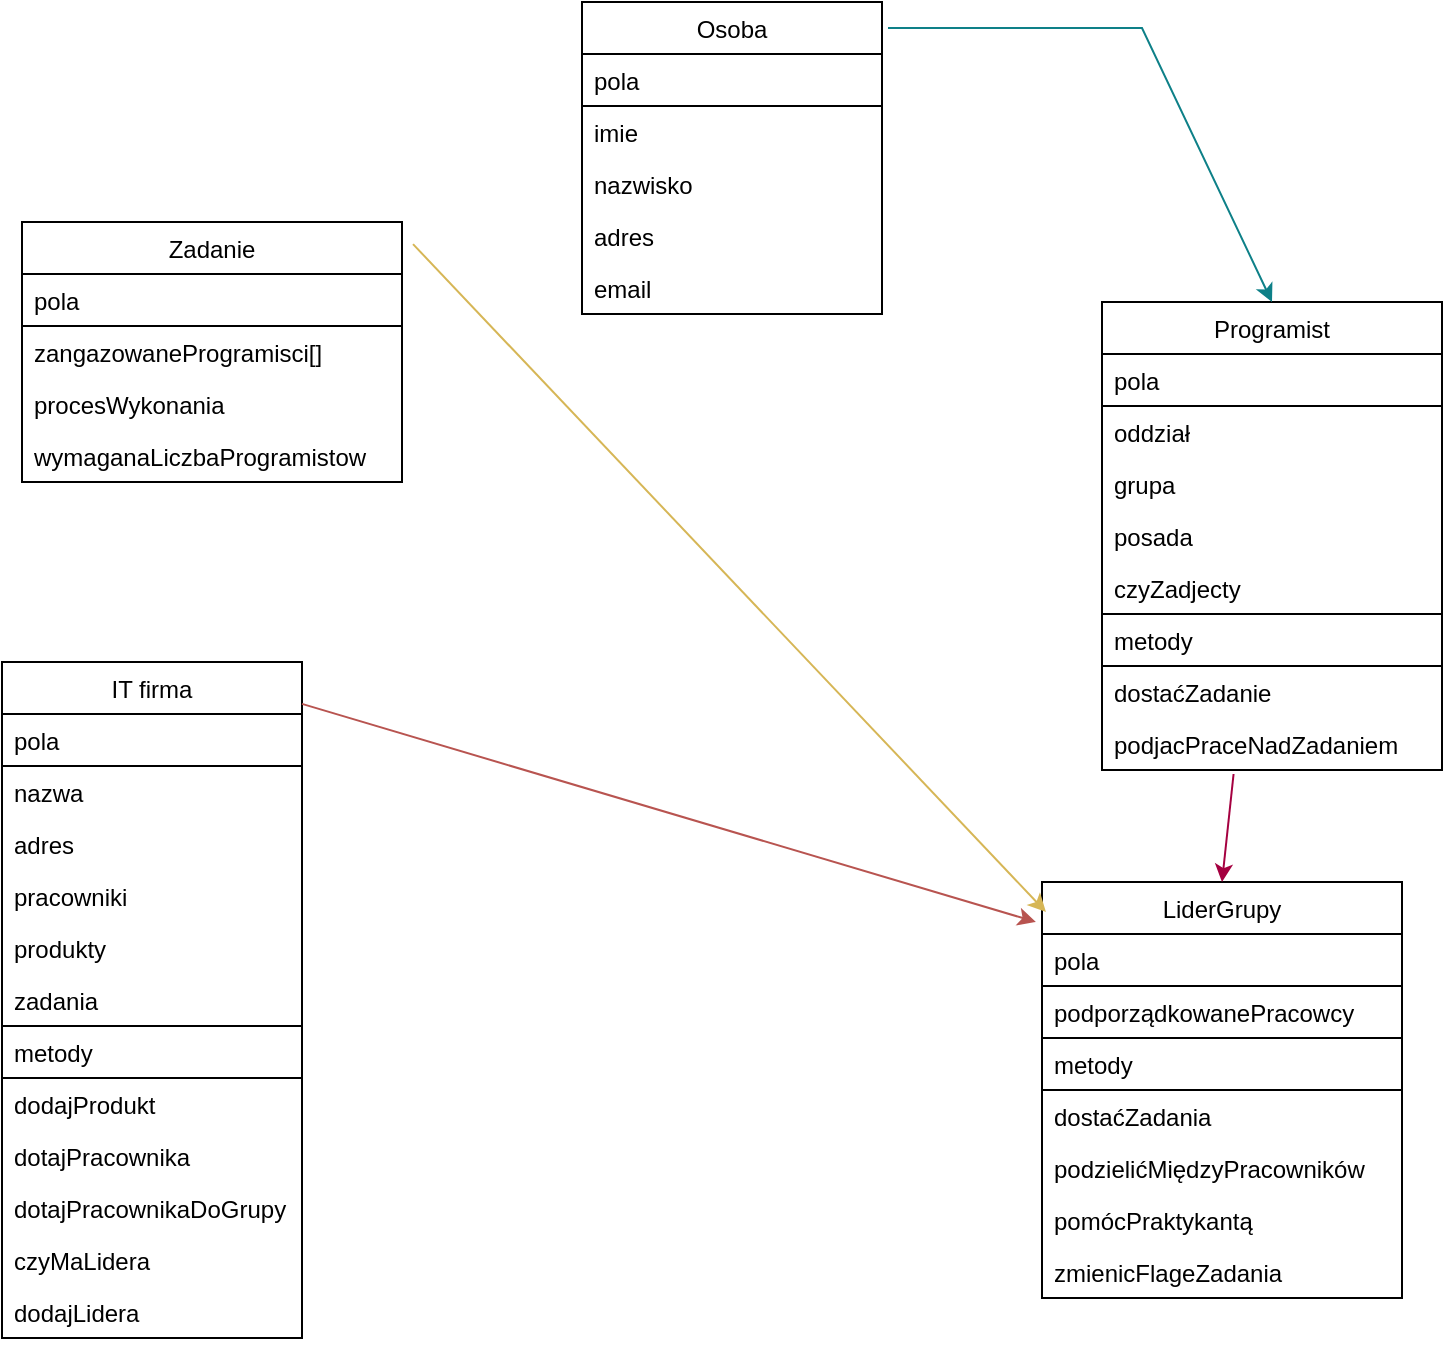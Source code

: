 <mxfile version="15.9.1" type="device"><diagram id="ia9fMgRMb-1KTy4Dz1aw" name="Page-1"><mxGraphModel dx="1110" dy="763" grid="1" gridSize="10" guides="1" tooltips="1" connect="1" arrows="1" fold="1" page="1" pageScale="1" pageWidth="827" pageHeight="1169" math="0" shadow="0"><root><mxCell id="0"/><mxCell id="1" parent="0"/><mxCell id="s-jrrHDAZd71pfeizfUv-1" value="IT firma" style="swimlane;fontStyle=0;childLayout=stackLayout;horizontal=1;startSize=26;fillColor=none;horizontalStack=0;resizeParent=1;resizeParentMax=0;resizeLast=0;collapsible=1;marginBottom=0;" vertex="1" parent="1"><mxGeometry x="70" y="360" width="150" height="338" as="geometry"/></mxCell><mxCell id="s-jrrHDAZd71pfeizfUv-2" value="pola" style="text;strokeColor=default;fillColor=none;align=left;verticalAlign=top;spacingLeft=4;spacingRight=4;overflow=hidden;rotatable=0;points=[[0,0.5],[1,0.5]];portConstraint=eastwest;imageAspect=1;backgroundOutline=0;shadow=0;sketch=0;glass=0;rounded=0;" vertex="1" parent="s-jrrHDAZd71pfeizfUv-1"><mxGeometry y="26" width="150" height="26" as="geometry"/></mxCell><mxCell id="s-jrrHDAZd71pfeizfUv-3" value="nazwa" style="text;strokeColor=none;fillColor=none;align=left;verticalAlign=top;spacingLeft=4;spacingRight=4;overflow=hidden;rotatable=0;points=[[0,0.5],[1,0.5]];portConstraint=eastwest;" vertex="1" parent="s-jrrHDAZd71pfeizfUv-1"><mxGeometry y="52" width="150" height="26" as="geometry"/></mxCell><mxCell id="s-jrrHDAZd71pfeizfUv-4" value="adres" style="text;strokeColor=none;fillColor=none;align=left;verticalAlign=top;spacingLeft=4;spacingRight=4;overflow=hidden;rotatable=0;points=[[0,0.5],[1,0.5]];portConstraint=eastwest;" vertex="1" parent="s-jrrHDAZd71pfeizfUv-1"><mxGeometry y="78" width="150" height="26" as="geometry"/></mxCell><mxCell id="s-jrrHDAZd71pfeizfUv-5" value="pracowniki" style="text;strokeColor=none;fillColor=none;align=left;verticalAlign=top;spacingLeft=4;spacingRight=4;overflow=hidden;rotatable=0;points=[[0,0.5],[1,0.5]];portConstraint=eastwest;" vertex="1" parent="s-jrrHDAZd71pfeizfUv-1"><mxGeometry y="104" width="150" height="26" as="geometry"/></mxCell><mxCell id="s-jrrHDAZd71pfeizfUv-6" value="produkty" style="text;strokeColor=none;fillColor=none;align=left;verticalAlign=top;spacingLeft=4;spacingRight=4;overflow=hidden;rotatable=0;points=[[0,0.5],[1,0.5]];portConstraint=eastwest;" vertex="1" parent="s-jrrHDAZd71pfeizfUv-1"><mxGeometry y="130" width="150" height="26" as="geometry"/></mxCell><mxCell id="s-jrrHDAZd71pfeizfUv-72" value="zadania" style="text;strokeColor=none;fillColor=none;align=left;verticalAlign=top;spacingLeft=4;spacingRight=4;overflow=hidden;rotatable=0;points=[[0,0.5],[1,0.5]];portConstraint=eastwest;" vertex="1" parent="s-jrrHDAZd71pfeizfUv-1"><mxGeometry y="156" width="150" height="26" as="geometry"/></mxCell><mxCell id="s-jrrHDAZd71pfeizfUv-8" value="metody" style="text;strokeColor=default;fillColor=none;align=left;verticalAlign=top;spacingLeft=4;spacingRight=4;overflow=hidden;rotatable=0;points=[[0,0.5],[1,0.5]];portConstraint=eastwest;imageAspect=1;backgroundOutline=0;shadow=0;sketch=0;glass=0;rounded=0;" vertex="1" parent="s-jrrHDAZd71pfeizfUv-1"><mxGeometry y="182" width="150" height="26" as="geometry"/></mxCell><mxCell id="s-jrrHDAZd71pfeizfUv-9" value="dodajProdukt" style="text;strokeColor=none;fillColor=none;align=left;verticalAlign=top;spacingLeft=4;spacingRight=4;overflow=hidden;rotatable=0;points=[[0,0.5],[1,0.5]];portConstraint=eastwest;" vertex="1" parent="s-jrrHDAZd71pfeizfUv-1"><mxGeometry y="208" width="150" height="26" as="geometry"/></mxCell><mxCell id="s-jrrHDAZd71pfeizfUv-10" value="dotajPracownika" style="text;strokeColor=none;fillColor=none;align=left;verticalAlign=top;spacingLeft=4;spacingRight=4;overflow=hidden;rotatable=0;points=[[0,0.5],[1,0.5]];portConstraint=eastwest;" vertex="1" parent="s-jrrHDAZd71pfeizfUv-1"><mxGeometry y="234" width="150" height="26" as="geometry"/></mxCell><mxCell id="s-jrrHDAZd71pfeizfUv-11" value="dotajPracownikaDoGrupy" style="text;strokeColor=none;fillColor=none;align=left;verticalAlign=top;spacingLeft=4;spacingRight=4;overflow=hidden;rotatable=0;points=[[0,0.5],[1,0.5]];portConstraint=eastwest;" vertex="1" parent="s-jrrHDAZd71pfeizfUv-1"><mxGeometry y="260" width="150" height="26" as="geometry"/></mxCell><mxCell id="s-jrrHDAZd71pfeizfUv-12" value="czyMaLidera" style="text;strokeColor=none;fillColor=none;align=left;verticalAlign=top;spacingLeft=4;spacingRight=4;overflow=hidden;rotatable=0;points=[[0,0.5],[1,0.5]];portConstraint=eastwest;" vertex="1" parent="s-jrrHDAZd71pfeizfUv-1"><mxGeometry y="286" width="150" height="26" as="geometry"/></mxCell><mxCell id="s-jrrHDAZd71pfeizfUv-13" value="dodajLidera" style="text;strokeColor=none;fillColor=none;align=left;verticalAlign=top;spacingLeft=4;spacingRight=4;overflow=hidden;rotatable=0;points=[[0,0.5],[1,0.5]];portConstraint=eastwest;" vertex="1" parent="s-jrrHDAZd71pfeizfUv-1"><mxGeometry y="312" width="150" height="26" as="geometry"/></mxCell><mxCell id="s-jrrHDAZd71pfeizfUv-14" value="Osoba" style="swimlane;fontStyle=0;childLayout=stackLayout;horizontal=1;startSize=26;fillColor=none;horizontalStack=0;resizeParent=1;resizeParentMax=0;resizeLast=0;collapsible=1;marginBottom=0;" vertex="1" parent="1"><mxGeometry x="360" y="30" width="150" height="156" as="geometry"/></mxCell><mxCell id="s-jrrHDAZd71pfeizfUv-15" value="pola" style="text;strokeColor=default;fillColor=none;align=left;verticalAlign=top;spacingLeft=4;spacingRight=4;overflow=hidden;rotatable=0;points=[[0,0.5],[1,0.5]];portConstraint=eastwest;imageAspect=1;backgroundOutline=0;shadow=0;sketch=0;glass=0;rounded=0;" vertex="1" parent="s-jrrHDAZd71pfeizfUv-14"><mxGeometry y="26" width="150" height="26" as="geometry"/></mxCell><mxCell id="s-jrrHDAZd71pfeizfUv-16" value="imie" style="text;strokeColor=none;fillColor=none;align=left;verticalAlign=top;spacingLeft=4;spacingRight=4;overflow=hidden;rotatable=0;points=[[0,0.5],[1,0.5]];portConstraint=eastwest;" vertex="1" parent="s-jrrHDAZd71pfeizfUv-14"><mxGeometry y="52" width="150" height="26" as="geometry"/></mxCell><mxCell id="s-jrrHDAZd71pfeizfUv-17" value="nazwisko" style="text;strokeColor=none;fillColor=none;align=left;verticalAlign=top;spacingLeft=4;spacingRight=4;overflow=hidden;rotatable=0;points=[[0,0.5],[1,0.5]];portConstraint=eastwest;" vertex="1" parent="s-jrrHDAZd71pfeizfUv-14"><mxGeometry y="78" width="150" height="26" as="geometry"/></mxCell><mxCell id="s-jrrHDAZd71pfeizfUv-18" value="adres" style="text;strokeColor=none;fillColor=none;align=left;verticalAlign=top;spacingLeft=4;spacingRight=4;overflow=hidden;rotatable=0;points=[[0,0.5],[1,0.5]];portConstraint=eastwest;" vertex="1" parent="s-jrrHDAZd71pfeizfUv-14"><mxGeometry y="104" width="150" height="26" as="geometry"/></mxCell><mxCell id="s-jrrHDAZd71pfeizfUv-19" value="email" style="text;strokeColor=none;fillColor=none;align=left;verticalAlign=top;spacingLeft=4;spacingRight=4;overflow=hidden;rotatable=0;points=[[0,0.5],[1,0.5]];portConstraint=eastwest;" vertex="1" parent="s-jrrHDAZd71pfeizfUv-14"><mxGeometry y="130" width="150" height="26" as="geometry"/></mxCell><mxCell id="s-jrrHDAZd71pfeizfUv-31" value="Programist" style="swimlane;fontStyle=0;childLayout=stackLayout;horizontal=1;startSize=26;fillColor=none;horizontalStack=0;resizeParent=1;resizeParentMax=0;resizeLast=0;collapsible=1;marginBottom=0;" vertex="1" parent="1"><mxGeometry x="620" y="180" width="170" height="234" as="geometry"/></mxCell><mxCell id="s-jrrHDAZd71pfeizfUv-32" value="pola" style="text;strokeColor=default;fillColor=none;align=left;verticalAlign=top;spacingLeft=4;spacingRight=4;overflow=hidden;rotatable=0;points=[[0,0.5],[1,0.5]];portConstraint=eastwest;imageAspect=1;backgroundOutline=0;shadow=0;sketch=0;glass=0;rounded=0;" vertex="1" parent="s-jrrHDAZd71pfeizfUv-31"><mxGeometry y="26" width="170" height="26" as="geometry"/></mxCell><mxCell id="s-jrrHDAZd71pfeizfUv-33" value="oddział" style="text;strokeColor=none;fillColor=none;align=left;verticalAlign=top;spacingLeft=4;spacingRight=4;overflow=hidden;rotatable=0;points=[[0,0.5],[1,0.5]];portConstraint=eastwest;" vertex="1" parent="s-jrrHDAZd71pfeizfUv-31"><mxGeometry y="52" width="170" height="26" as="geometry"/></mxCell><mxCell id="s-jrrHDAZd71pfeizfUv-34" value="grupa" style="text;strokeColor=none;fillColor=none;align=left;verticalAlign=top;spacingLeft=4;spacingRight=4;overflow=hidden;rotatable=0;points=[[0,0.5],[1,0.5]];portConstraint=eastwest;" vertex="1" parent="s-jrrHDAZd71pfeizfUv-31"><mxGeometry y="78" width="170" height="26" as="geometry"/></mxCell><mxCell id="s-jrrHDAZd71pfeizfUv-35" value="posada" style="text;strokeColor=none;fillColor=none;align=left;verticalAlign=top;spacingLeft=4;spacingRight=4;overflow=hidden;rotatable=0;points=[[0,0.5],[1,0.5]];portConstraint=eastwest;" vertex="1" parent="s-jrrHDAZd71pfeizfUv-31"><mxGeometry y="104" width="170" height="26" as="geometry"/></mxCell><mxCell id="s-jrrHDAZd71pfeizfUv-73" value="czyZadjecty" style="text;strokeColor=none;fillColor=none;align=left;verticalAlign=top;spacingLeft=4;spacingRight=4;overflow=hidden;rotatable=0;points=[[0,0.5],[1,0.5]];portConstraint=eastwest;" vertex="1" parent="s-jrrHDAZd71pfeizfUv-31"><mxGeometry y="130" width="170" height="26" as="geometry"/></mxCell><mxCell id="s-jrrHDAZd71pfeizfUv-36" value="metody" style="text;strokeColor=default;fillColor=none;align=left;verticalAlign=top;spacingLeft=4;spacingRight=4;overflow=hidden;rotatable=0;points=[[0,0.5],[1,0.5]];portConstraint=eastwest;imageAspect=1;backgroundOutline=0;shadow=0;sketch=0;glass=0;rounded=0;" vertex="1" parent="s-jrrHDAZd71pfeizfUv-31"><mxGeometry y="156" width="170" height="26" as="geometry"/></mxCell><mxCell id="s-jrrHDAZd71pfeizfUv-37" value="dostaćZadanie" style="text;strokeColor=none;fillColor=none;align=left;verticalAlign=top;spacingLeft=4;spacingRight=4;overflow=hidden;rotatable=0;points=[[0,0.5],[1,0.5]];portConstraint=eastwest;" vertex="1" parent="s-jrrHDAZd71pfeizfUv-31"><mxGeometry y="182" width="170" height="26" as="geometry"/></mxCell><mxCell id="s-jrrHDAZd71pfeizfUv-38" value="podjacPraceNadZadaniem" style="text;strokeColor=none;fillColor=none;align=left;verticalAlign=top;spacingLeft=4;spacingRight=4;overflow=hidden;rotatable=0;points=[[0,0.5],[1,0.5]];portConstraint=eastwest;" vertex="1" parent="s-jrrHDAZd71pfeizfUv-31"><mxGeometry y="208" width="170" height="26" as="geometry"/></mxCell><mxCell id="s-jrrHDAZd71pfeizfUv-39" value="" style="endArrow=classic;html=1;rounded=0;exitX=1.02;exitY=0.083;exitDx=0;exitDy=0;exitPerimeter=0;entryX=0.5;entryY=0;entryDx=0;entryDy=0;fillColor=#b0e3e6;strokeColor=#0e8088;" edge="1" parent="1" source="s-jrrHDAZd71pfeizfUv-14" target="s-jrrHDAZd71pfeizfUv-31"><mxGeometry width="50" height="50" relative="1" as="geometry"><mxPoint x="390" y="430" as="sourcePoint"/><mxPoint x="322" y="240" as="targetPoint"/><Array as="points"><mxPoint x="640" y="43"/></Array></mxGeometry></mxCell><mxCell id="s-jrrHDAZd71pfeizfUv-45" value="LiderGrupy" style="swimlane;fontStyle=0;childLayout=stackLayout;horizontal=1;startSize=26;fillColor=none;horizontalStack=0;resizeParent=1;resizeParentMax=0;resizeLast=0;collapsible=1;marginBottom=0;" vertex="1" parent="1"><mxGeometry x="590" y="470" width="180" height="208" as="geometry"/></mxCell><mxCell id="s-jrrHDAZd71pfeizfUv-46" value="pola" style="text;strokeColor=default;fillColor=none;align=left;verticalAlign=top;spacingLeft=4;spacingRight=4;overflow=hidden;rotatable=0;points=[[0,0.5],[1,0.5]];portConstraint=eastwest;imageAspect=1;backgroundOutline=0;shadow=0;sketch=0;glass=0;rounded=0;" vertex="1" parent="s-jrrHDAZd71pfeizfUv-45"><mxGeometry y="26" width="180" height="26" as="geometry"/></mxCell><mxCell id="s-jrrHDAZd71pfeizfUv-47" value="podporządkowanePracowcy" style="text;strokeColor=none;fillColor=none;align=left;verticalAlign=top;spacingLeft=4;spacingRight=4;overflow=hidden;rotatable=0;points=[[0,0.5],[1,0.5]];portConstraint=eastwest;" vertex="1" parent="s-jrrHDAZd71pfeizfUv-45"><mxGeometry y="52" width="180" height="26" as="geometry"/></mxCell><mxCell id="s-jrrHDAZd71pfeizfUv-48" value="metody" style="text;strokeColor=default;fillColor=none;align=left;verticalAlign=top;spacingLeft=4;spacingRight=4;overflow=hidden;rotatable=0;points=[[0,0.5],[1,0.5]];portConstraint=eastwest;imageAspect=1;backgroundOutline=0;shadow=0;sketch=0;glass=0;rounded=0;" vertex="1" parent="s-jrrHDAZd71pfeizfUv-45"><mxGeometry y="78" width="180" height="26" as="geometry"/></mxCell><mxCell id="s-jrrHDAZd71pfeizfUv-49" value="dostaćZadania" style="text;strokeColor=none;fillColor=none;align=left;verticalAlign=top;spacingLeft=4;spacingRight=4;overflow=hidden;rotatable=0;points=[[0,0.5],[1,0.5]];portConstraint=eastwest;" vertex="1" parent="s-jrrHDAZd71pfeizfUv-45"><mxGeometry y="104" width="180" height="26" as="geometry"/></mxCell><mxCell id="s-jrrHDAZd71pfeizfUv-50" value="podzielićMiędzyPracowników" style="text;strokeColor=none;fillColor=none;align=left;verticalAlign=top;spacingLeft=4;spacingRight=4;overflow=hidden;rotatable=0;points=[[0,0.5],[1,0.5]];portConstraint=eastwest;" vertex="1" parent="s-jrrHDAZd71pfeizfUv-45"><mxGeometry y="130" width="180" height="26" as="geometry"/></mxCell><mxCell id="s-jrrHDAZd71pfeizfUv-51" value="pomócPraktykantą" style="text;strokeColor=none;fillColor=none;align=left;verticalAlign=top;spacingLeft=4;spacingRight=4;overflow=hidden;rotatable=0;points=[[0,0.5],[1,0.5]];portConstraint=eastwest;" vertex="1" parent="s-jrrHDAZd71pfeizfUv-45"><mxGeometry y="156" width="180" height="26" as="geometry"/></mxCell><mxCell id="s-jrrHDAZd71pfeizfUv-71" value="zmienicFlageZadania" style="text;strokeColor=none;fillColor=none;align=left;verticalAlign=top;spacingLeft=4;spacingRight=4;overflow=hidden;rotatable=0;points=[[0,0.5],[1,0.5]];portConstraint=eastwest;" vertex="1" parent="s-jrrHDAZd71pfeizfUv-45"><mxGeometry y="182" width="180" height="26" as="geometry"/></mxCell><mxCell id="s-jrrHDAZd71pfeizfUv-52" value="" style="endArrow=classic;html=1;rounded=0;entryX=0.5;entryY=0;entryDx=0;entryDy=0;fillColor=#d80073;strokeColor=#A50040;exitX=0.387;exitY=1.077;exitDx=0;exitDy=0;exitPerimeter=0;" edge="1" parent="1" target="s-jrrHDAZd71pfeizfUv-45" source="s-jrrHDAZd71pfeizfUv-38"><mxGeometry width="50" height="50" relative="1" as="geometry"><mxPoint x="690" y="390" as="sourcePoint"/><mxPoint x="440" y="380" as="targetPoint"/></mxGeometry></mxCell><mxCell id="s-jrrHDAZd71pfeizfUv-67" value="Zadanie" style="swimlane;fontStyle=0;childLayout=stackLayout;horizontal=1;startSize=26;fillColor=none;horizontalStack=0;resizeParent=1;resizeParentMax=0;resizeLast=0;collapsible=1;marginBottom=0;" vertex="1" parent="1"><mxGeometry x="80" y="140" width="190" height="130" as="geometry"/></mxCell><mxCell id="s-jrrHDAZd71pfeizfUv-68" value="pola" style="text;strokeColor=default;fillColor=none;align=left;verticalAlign=top;spacingLeft=4;spacingRight=4;overflow=hidden;rotatable=0;points=[[0,0.5],[1,0.5]];portConstraint=eastwest;" vertex="1" parent="s-jrrHDAZd71pfeizfUv-67"><mxGeometry y="26" width="190" height="26" as="geometry"/></mxCell><mxCell id="s-jrrHDAZd71pfeizfUv-69" value="zangazowaneProgramisci[]" style="text;strokeColor=none;fillColor=none;align=left;verticalAlign=top;spacingLeft=4;spacingRight=4;overflow=hidden;rotatable=0;points=[[0,0.5],[1,0.5]];portConstraint=eastwest;" vertex="1" parent="s-jrrHDAZd71pfeizfUv-67"><mxGeometry y="52" width="190" height="26" as="geometry"/></mxCell><mxCell id="s-jrrHDAZd71pfeizfUv-70" value="procesWykonania" style="text;strokeColor=none;fillColor=none;align=left;verticalAlign=top;spacingLeft=4;spacingRight=4;overflow=hidden;rotatable=0;points=[[0,0.5],[1,0.5]];portConstraint=eastwest;" vertex="1" parent="s-jrrHDAZd71pfeizfUv-67"><mxGeometry y="78" width="190" height="26" as="geometry"/></mxCell><mxCell id="s-jrrHDAZd71pfeizfUv-74" value="wymaganaLiczbaProgramistow" style="text;strokeColor=none;fillColor=none;align=left;verticalAlign=top;spacingLeft=4;spacingRight=4;overflow=hidden;rotatable=0;points=[[0,0.5],[1,0.5]];portConstraint=eastwest;" vertex="1" parent="s-jrrHDAZd71pfeizfUv-67"><mxGeometry y="104" width="190" height="26" as="geometry"/></mxCell><mxCell id="s-jrrHDAZd71pfeizfUv-75" value="" style="endArrow=classic;html=1;rounded=0;exitX=1.029;exitY=0.085;exitDx=0;exitDy=0;exitPerimeter=0;entryX=0.011;entryY=0.072;entryDx=0;entryDy=0;entryPerimeter=0;fillColor=#fff2cc;strokeColor=#d6b656;" edge="1" parent="1" source="s-jrrHDAZd71pfeizfUv-67" target="s-jrrHDAZd71pfeizfUv-45"><mxGeometry width="50" height="50" relative="1" as="geometry"><mxPoint x="390" y="390" as="sourcePoint"/><mxPoint x="440" y="340" as="targetPoint"/></mxGeometry></mxCell><mxCell id="s-jrrHDAZd71pfeizfUv-76" value="" style="endArrow=classic;html=1;rounded=0;exitX=1;exitY=0.062;exitDx=0;exitDy=0;exitPerimeter=0;entryX=-0.017;entryY=0.096;entryDx=0;entryDy=0;entryPerimeter=0;fillColor=#f8cecc;strokeColor=#b85450;" edge="1" parent="1" source="s-jrrHDAZd71pfeizfUv-1" target="s-jrrHDAZd71pfeizfUv-45"><mxGeometry width="50" height="50" relative="1" as="geometry"><mxPoint x="390" y="390" as="sourcePoint"/><mxPoint x="440" y="340" as="targetPoint"/></mxGeometry></mxCell></root></mxGraphModel></diagram></mxfile>